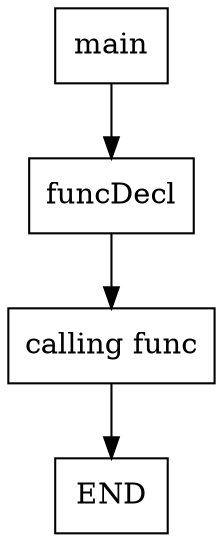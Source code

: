 digraph test013 {
node [shape=box]
240[label="main"]
240 -> 241
241[label="funcDecl"]
241 -> 283
283[label="calling func"]
283 -> 284
284[label="END"]
}
